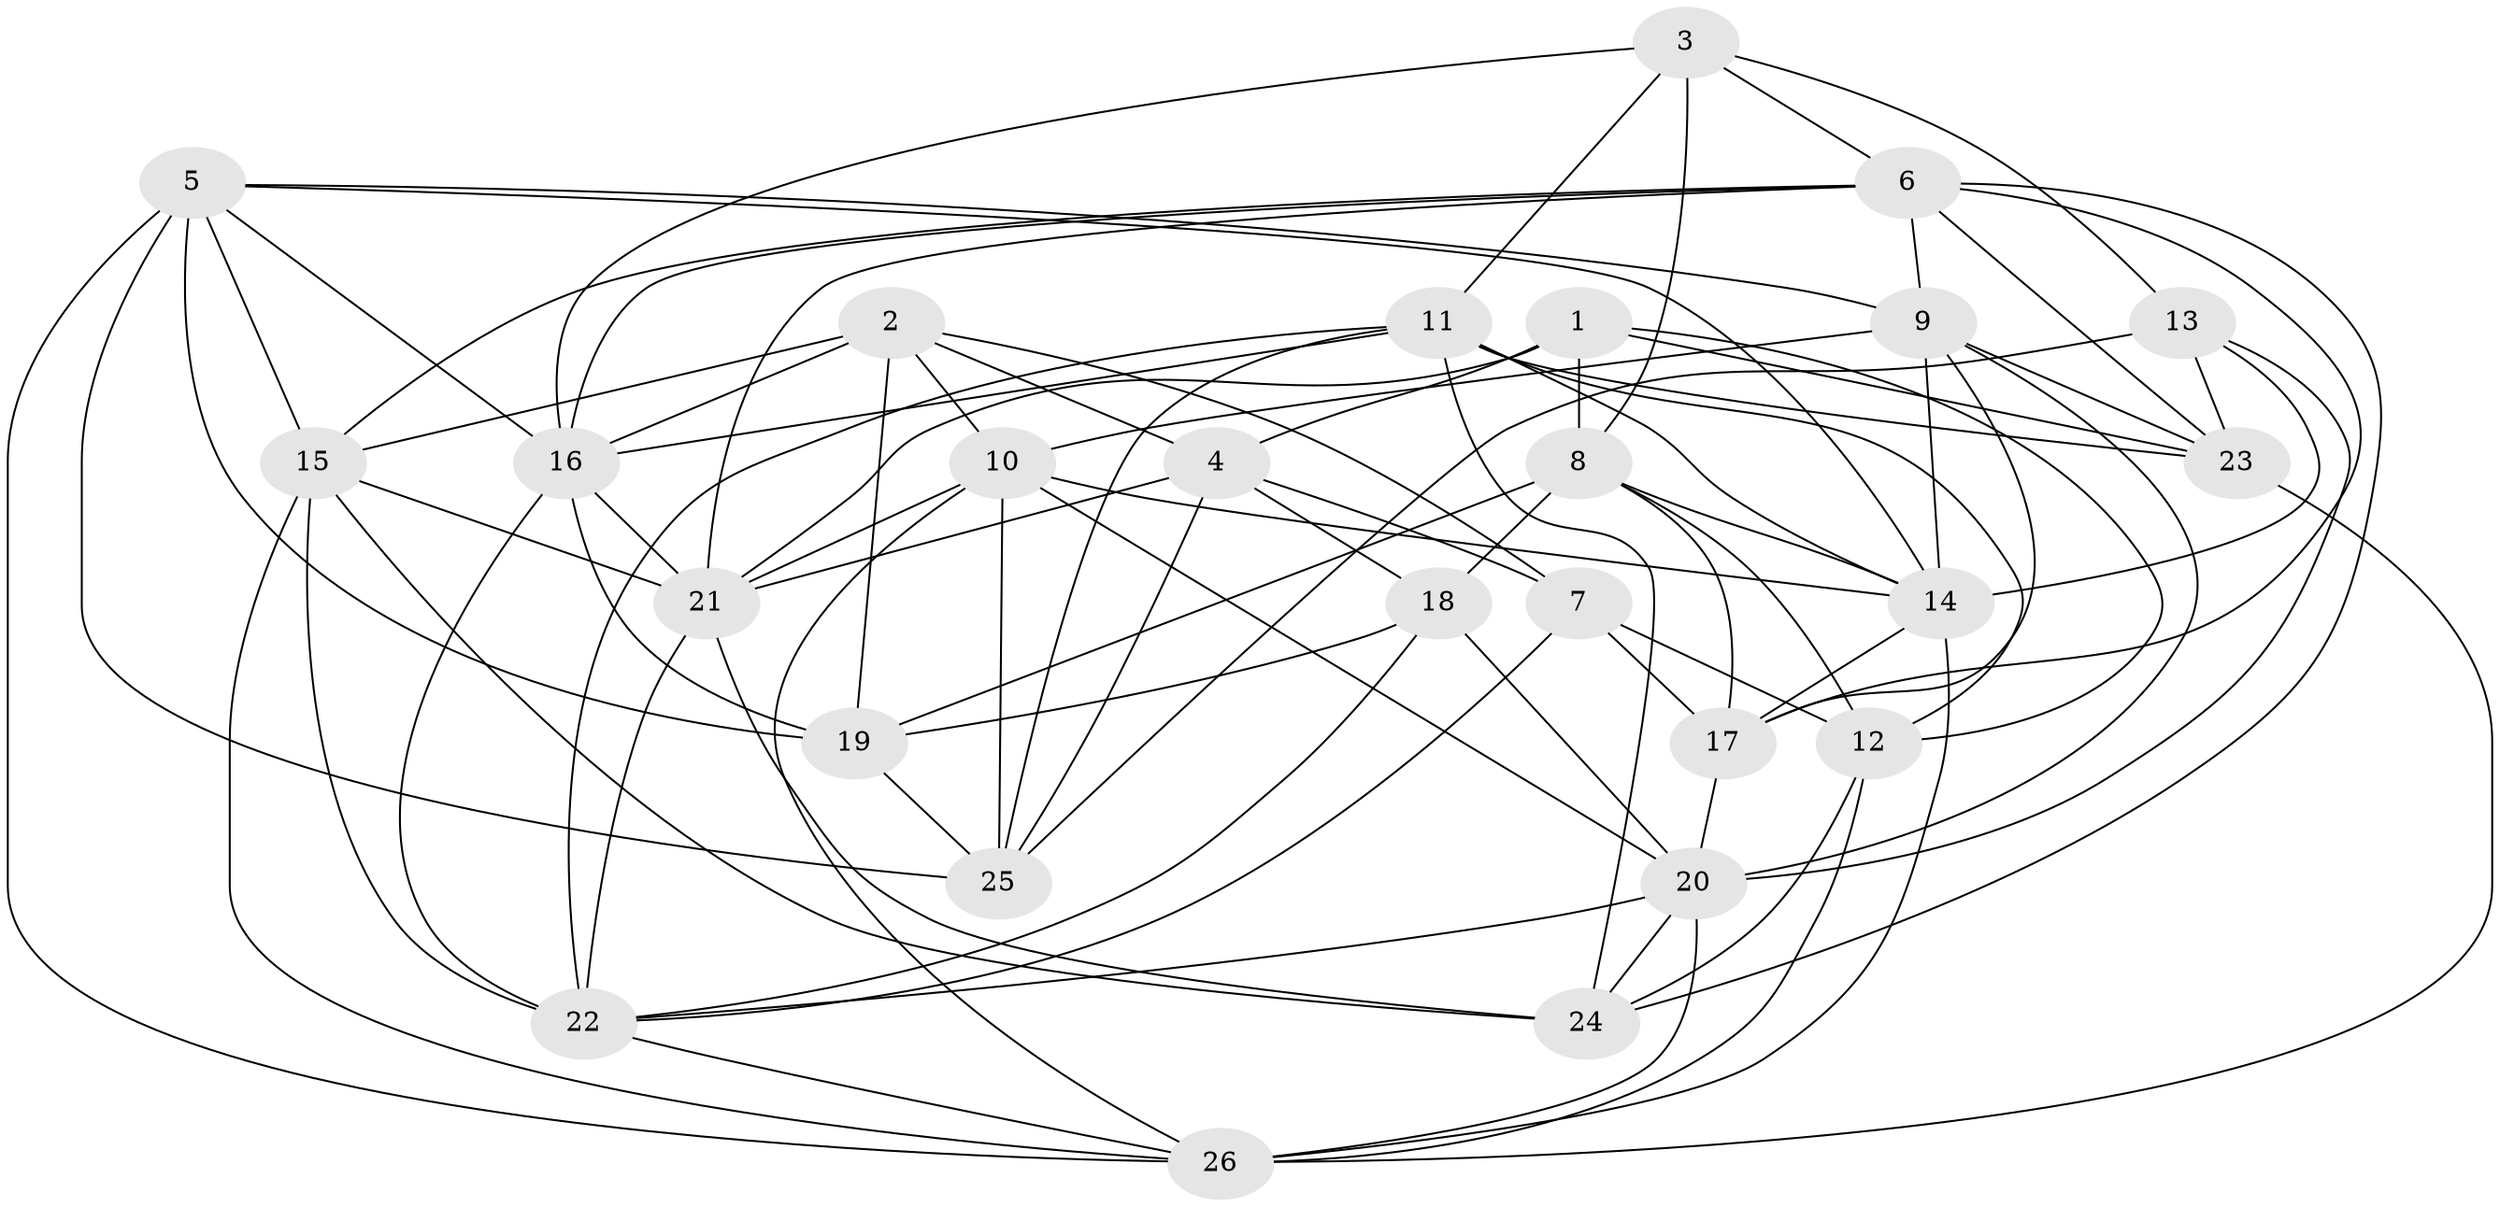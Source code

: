 // original degree distribution, {4: 1.0}
// Generated by graph-tools (version 1.1) at 2025/38/03/04/25 23:38:13]
// undirected, 26 vertices, 86 edges
graph export_dot {
  node [color=gray90,style=filled];
  1;
  2;
  3;
  4;
  5;
  6;
  7;
  8;
  9;
  10;
  11;
  12;
  13;
  14;
  15;
  16;
  17;
  18;
  19;
  20;
  21;
  22;
  23;
  24;
  25;
  26;
  1 -- 4 [weight=1.0];
  1 -- 8 [weight=1.0];
  1 -- 12 [weight=1.0];
  1 -- 21 [weight=1.0];
  1 -- 23 [weight=2.0];
  2 -- 4 [weight=1.0];
  2 -- 7 [weight=1.0];
  2 -- 10 [weight=1.0];
  2 -- 15 [weight=1.0];
  2 -- 16 [weight=1.0];
  2 -- 19 [weight=1.0];
  3 -- 6 [weight=1.0];
  3 -- 8 [weight=2.0];
  3 -- 11 [weight=1.0];
  3 -- 13 [weight=1.0];
  3 -- 16 [weight=1.0];
  4 -- 7 [weight=2.0];
  4 -- 18 [weight=1.0];
  4 -- 21 [weight=1.0];
  4 -- 25 [weight=2.0];
  5 -- 9 [weight=1.0];
  5 -- 14 [weight=1.0];
  5 -- 15 [weight=1.0];
  5 -- 16 [weight=1.0];
  5 -- 19 [weight=2.0];
  5 -- 25 [weight=1.0];
  5 -- 26 [weight=1.0];
  6 -- 9 [weight=1.0];
  6 -- 15 [weight=1.0];
  6 -- 16 [weight=1.0];
  6 -- 17 [weight=1.0];
  6 -- 21 [weight=1.0];
  6 -- 23 [weight=1.0];
  6 -- 24 [weight=1.0];
  7 -- 12 [weight=1.0];
  7 -- 17 [weight=3.0];
  7 -- 22 [weight=1.0];
  8 -- 12 [weight=1.0];
  8 -- 14 [weight=3.0];
  8 -- 17 [weight=1.0];
  8 -- 18 [weight=1.0];
  8 -- 19 [weight=1.0];
  9 -- 10 [weight=1.0];
  9 -- 14 [weight=1.0];
  9 -- 17 [weight=1.0];
  9 -- 20 [weight=1.0];
  9 -- 23 [weight=2.0];
  10 -- 14 [weight=1.0];
  10 -- 20 [weight=1.0];
  10 -- 21 [weight=1.0];
  10 -- 25 [weight=2.0];
  10 -- 26 [weight=1.0];
  11 -- 12 [weight=1.0];
  11 -- 14 [weight=1.0];
  11 -- 16 [weight=1.0];
  11 -- 22 [weight=1.0];
  11 -- 23 [weight=1.0];
  11 -- 24 [weight=1.0];
  11 -- 25 [weight=1.0];
  12 -- 24 [weight=1.0];
  12 -- 26 [weight=1.0];
  13 -- 14 [weight=1.0];
  13 -- 20 [weight=1.0];
  13 -- 23 [weight=1.0];
  13 -- 25 [weight=2.0];
  14 -- 17 [weight=1.0];
  14 -- 26 [weight=1.0];
  15 -- 21 [weight=1.0];
  15 -- 22 [weight=2.0];
  15 -- 24 [weight=1.0];
  15 -- 26 [weight=1.0];
  16 -- 19 [weight=1.0];
  16 -- 21 [weight=1.0];
  16 -- 22 [weight=1.0];
  17 -- 20 [weight=1.0];
  18 -- 19 [weight=1.0];
  18 -- 20 [weight=3.0];
  18 -- 22 [weight=2.0];
  19 -- 25 [weight=2.0];
  20 -- 22 [weight=1.0];
  20 -- 24 [weight=1.0];
  20 -- 26 [weight=1.0];
  21 -- 22 [weight=1.0];
  21 -- 24 [weight=1.0];
  22 -- 26 [weight=1.0];
  23 -- 26 [weight=1.0];
}
